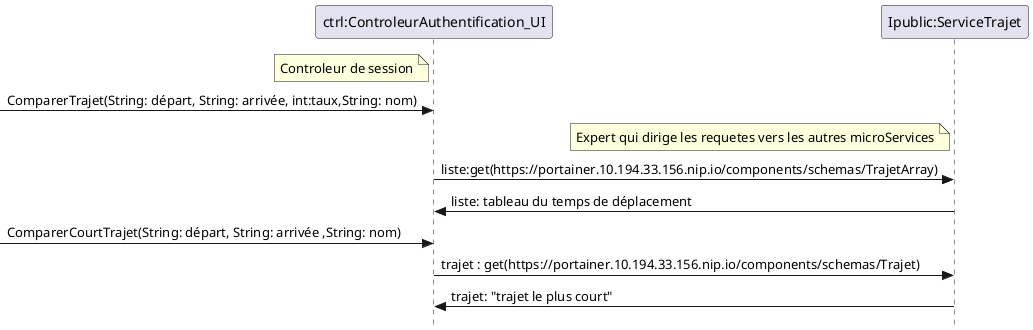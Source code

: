 @startuml
skinparam Style strictuml
participant "ctrl:ControleurAuthentification_UI" as ctrl
participant "Ipublic:ServiceTrajet" as Ipublic

note left of ctrl: Controleur de session
-> ctrl: ComparerTrajet(String: départ, String: arrivée, int:taux,String: nom)
note left of Ipublic: Expert qui dirige les requetes vers les autres microServices
ctrl -> Ipublic: liste:get(https://portainer.10.194.33.156.nip.io/components/schemas/TrajetArray) 
Ipublic -> ctrl: liste: tableau du temps de déplacement

-> ctrl: ComparerCourtTrajet(String: départ, String: arrivée ,String: nom)
ctrl -> Ipublic: trajet : get(https://portainer.10.194.33.156.nip.io/components/schemas/Trajet)
Ipublic -> ctrl:  trajet: "trajet le plus court"

@enduml